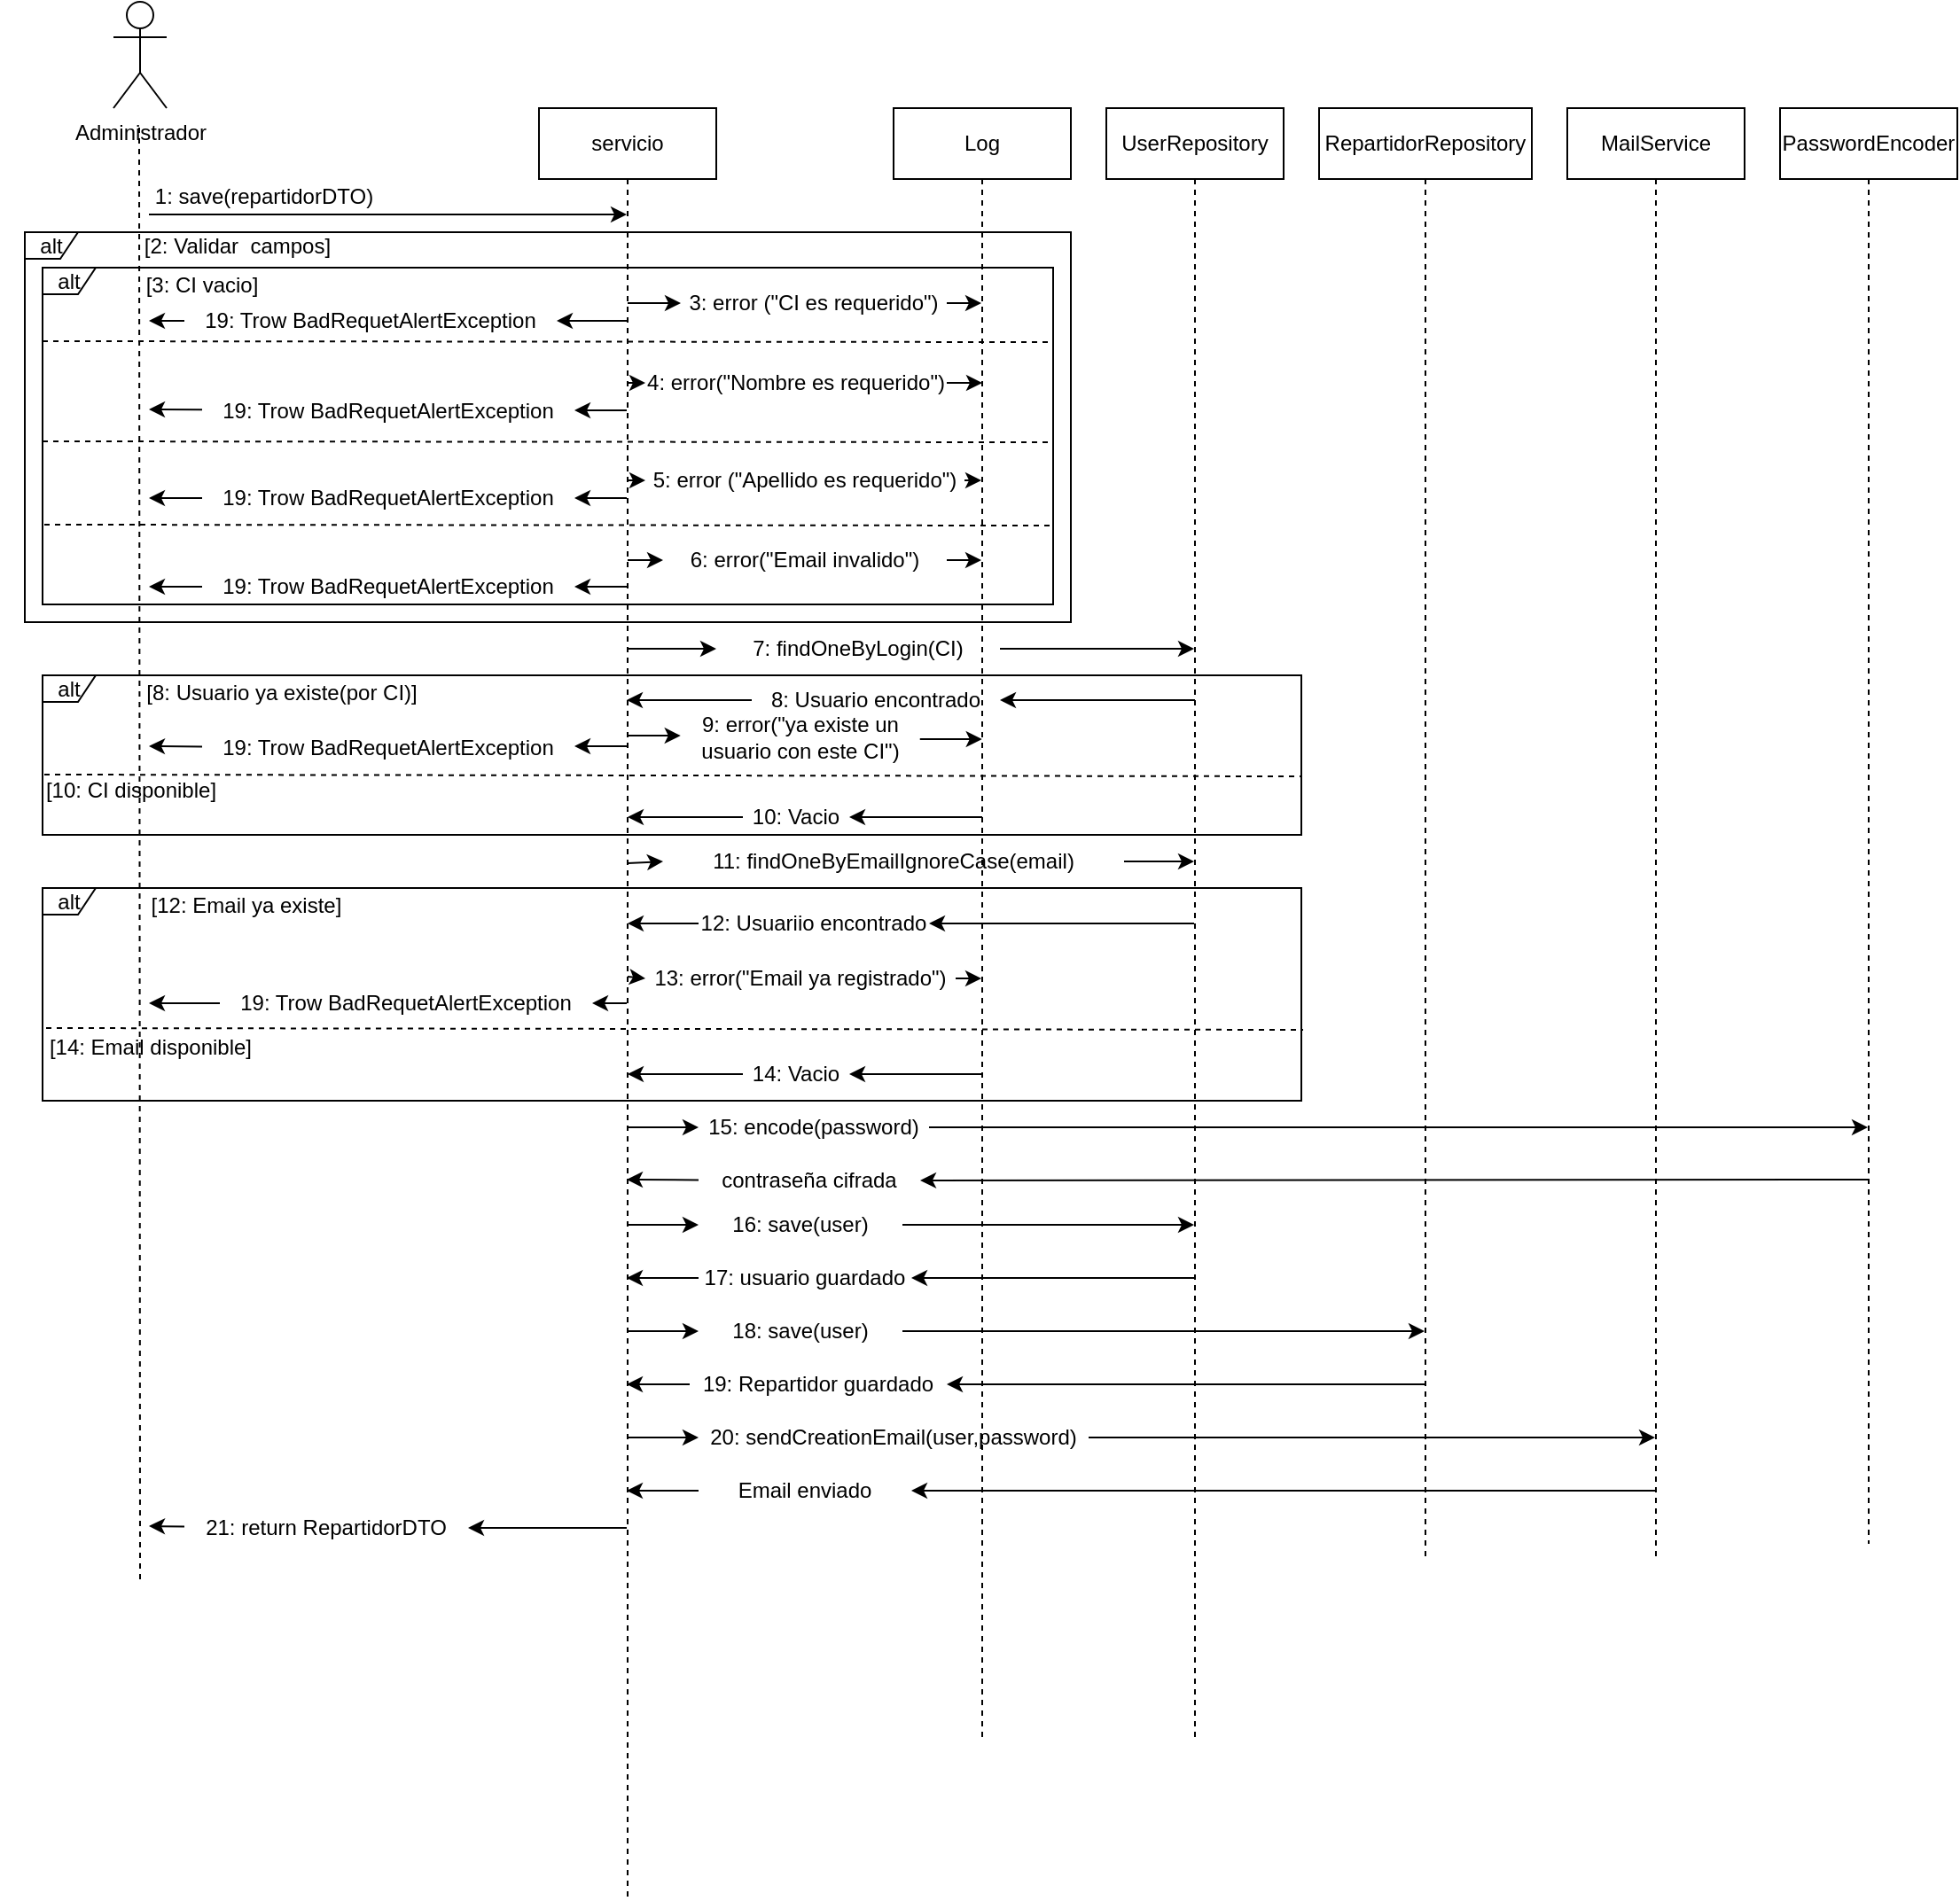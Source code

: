 <mxfile version="26.2.14">
  <diagram name="Page-1" id="2YBvvXClWsGukQMizWep">
    <mxGraphModel dx="1453" dy="732" grid="1" gridSize="10" guides="1" tooltips="1" connect="1" arrows="1" fold="1" page="1" pageScale="1" pageWidth="850" pageHeight="1100" math="0" shadow="0">
      <root>
        <object label="" Administrador="" id="0">
          <mxCell />
        </object>
        <mxCell id="1" parent="0" />
        <mxCell id="ikK4sfzXIW42bjNt9WWu-1" value="Administrador" style="shape=umlActor;verticalLabelPosition=bottom;verticalAlign=top;html=1;outlineConnect=0;" vertex="1" parent="1">
          <mxGeometry x="150" y="20" width="30" height="60" as="geometry" />
        </mxCell>
        <mxCell id="ikK4sfzXIW42bjNt9WWu-3" value="servicio" style="shape=umlLifeline;perimeter=lifelinePerimeter;whiteSpace=wrap;html=1;container=1;dropTarget=0;collapsible=0;recursiveResize=0;outlineConnect=0;portConstraint=eastwest;newEdgeStyle={&quot;curved&quot;:0,&quot;rounded&quot;:0};" vertex="1" parent="1">
          <mxGeometry x="390" y="80" width="100" height="1010" as="geometry" />
        </mxCell>
        <mxCell id="ikK4sfzXIW42bjNt9WWu-4" value="Log" style="shape=umlLifeline;perimeter=lifelinePerimeter;whiteSpace=wrap;html=1;container=1;dropTarget=0;collapsible=0;recursiveResize=0;outlineConnect=0;portConstraint=eastwest;newEdgeStyle={&quot;curved&quot;:0,&quot;rounded&quot;:0};" vertex="1" parent="1">
          <mxGeometry x="590" y="80" width="100" height="920" as="geometry" />
        </mxCell>
        <mxCell id="ikK4sfzXIW42bjNt9WWu-5" value="RepartidorRepository" style="shape=umlLifeline;perimeter=lifelinePerimeter;whiteSpace=wrap;html=1;container=1;dropTarget=0;collapsible=0;recursiveResize=0;outlineConnect=0;portConstraint=eastwest;newEdgeStyle={&quot;curved&quot;:0,&quot;rounded&quot;:0};" vertex="1" parent="1">
          <mxGeometry x="830" y="80" width="120" height="820" as="geometry" />
        </mxCell>
        <mxCell id="ikK4sfzXIW42bjNt9WWu-6" value="UserRepository" style="shape=umlLifeline;perimeter=lifelinePerimeter;whiteSpace=wrap;html=1;container=1;dropTarget=0;collapsible=0;recursiveResize=0;outlineConnect=0;portConstraint=eastwest;newEdgeStyle={&quot;curved&quot;:0,&quot;rounded&quot;:0};" vertex="1" parent="1">
          <mxGeometry x="710" y="80" width="100" height="920" as="geometry" />
        </mxCell>
        <mxCell id="ikK4sfzXIW42bjNt9WWu-7" value="MailService" style="shape=umlLifeline;perimeter=lifelinePerimeter;whiteSpace=wrap;html=1;container=1;dropTarget=0;collapsible=0;recursiveResize=0;outlineConnect=0;portConstraint=eastwest;newEdgeStyle={&quot;curved&quot;:0,&quot;rounded&quot;:0};" vertex="1" parent="1">
          <mxGeometry x="970" y="80" width="100" height="820" as="geometry" />
        </mxCell>
        <mxCell id="ikK4sfzXIW42bjNt9WWu-8" value="PasswordEncoder" style="shape=umlLifeline;perimeter=lifelinePerimeter;whiteSpace=wrap;html=1;container=1;dropTarget=0;collapsible=0;recursiveResize=0;outlineConnect=0;portConstraint=eastwest;newEdgeStyle={&quot;curved&quot;:0,&quot;rounded&quot;:0};" vertex="1" parent="1">
          <mxGeometry x="1090" y="80" width="100" height="810" as="geometry" />
        </mxCell>
        <mxCell id="ikK4sfzXIW42bjNt9WWu-9" value="" style="endArrow=none;dashed=1;html=1;rounded=0;" edge="1" parent="1">
          <mxGeometry width="50" height="50" relative="1" as="geometry">
            <mxPoint x="165" y="910" as="sourcePoint" />
            <mxPoint x="164.5" y="90" as="targetPoint" />
          </mxGeometry>
        </mxCell>
        <mxCell id="ikK4sfzXIW42bjNt9WWu-10" value="" style="endArrow=classic;html=1;rounded=0;" edge="1" parent="1" target="ikK4sfzXIW42bjNt9WWu-3">
          <mxGeometry width="50" height="50" relative="1" as="geometry">
            <mxPoint x="170" y="140" as="sourcePoint" />
            <mxPoint x="160" y="180" as="targetPoint" />
            <Array as="points">
              <mxPoint x="240" y="140" />
            </Array>
          </mxGeometry>
        </mxCell>
        <mxCell id="ikK4sfzXIW42bjNt9WWu-11" value="1: save(repartidorDTO)" style="text;html=1;align=center;verticalAlign=middle;whiteSpace=wrap;rounded=0;" vertex="1" parent="1">
          <mxGeometry x="160" y="115" width="150" height="30" as="geometry" />
        </mxCell>
        <mxCell id="ikK4sfzXIW42bjNt9WWu-12" value="alt" style="shape=umlFrame;whiteSpace=wrap;html=1;pointerEvents=0;width=30;height=15;" vertex="1" parent="1">
          <mxGeometry x="100" y="150" width="590" height="220" as="geometry" />
        </mxCell>
        <mxCell id="ikK4sfzXIW42bjNt9WWu-13" value="alt" style="shape=umlFrame;whiteSpace=wrap;html=1;pointerEvents=0;width=30;height=15;" vertex="1" parent="1">
          <mxGeometry x="110" y="170" width="570" height="190" as="geometry" />
        </mxCell>
        <mxCell id="ikK4sfzXIW42bjNt9WWu-14" value="alt" style="shape=umlFrame;whiteSpace=wrap;html=1;pointerEvents=0;width=30;height=15;" vertex="1" parent="1">
          <mxGeometry x="110" y="400" width="710" height="90" as="geometry" />
        </mxCell>
        <mxCell id="ikK4sfzXIW42bjNt9WWu-15" value="alt" style="shape=umlFrame;whiteSpace=wrap;html=1;pointerEvents=0;width=30;height=15;" vertex="1" parent="1">
          <mxGeometry x="110" y="520" width="710" height="120" as="geometry" />
        </mxCell>
        <mxCell id="ikK4sfzXIW42bjNt9WWu-16" value="[2: Validar&amp;nbsp; campos]" style="text;html=1;align=center;verticalAlign=middle;whiteSpace=wrap;rounded=0;" vertex="1" parent="1">
          <mxGeometry x="150" y="145" width="140" height="25" as="geometry" />
        </mxCell>
        <mxCell id="ikK4sfzXIW42bjNt9WWu-17" value="[3: CI vacio]" style="text;html=1;align=center;verticalAlign=middle;whiteSpace=wrap;rounded=0;" vertex="1" parent="1">
          <mxGeometry x="130" y="170" width="140" height="20" as="geometry" />
        </mxCell>
        <mxCell id="ikK4sfzXIW42bjNt9WWu-19" value="" style="endArrow=classic;html=1;rounded=0;" edge="1" parent="1" source="ikK4sfzXIW42bjNt9WWu-20" target="ikK4sfzXIW42bjNt9WWu-4">
          <mxGeometry width="50" height="50" relative="1" as="geometry">
            <mxPoint x="310" y="190" as="sourcePoint" />
            <mxPoint x="360" y="140" as="targetPoint" />
          </mxGeometry>
        </mxCell>
        <mxCell id="ikK4sfzXIW42bjNt9WWu-21" value="" style="endArrow=classic;html=1;rounded=0;" edge="1" parent="1" target="ikK4sfzXIW42bjNt9WWu-20">
          <mxGeometry width="50" height="50" relative="1" as="geometry">
            <mxPoint x="440" y="190" as="sourcePoint" />
            <mxPoint x="430" y="190" as="targetPoint" />
          </mxGeometry>
        </mxCell>
        <mxCell id="ikK4sfzXIW42bjNt9WWu-20" value="3: error (&quot;CI es requerido&quot;)" style="text;html=1;align=center;verticalAlign=middle;whiteSpace=wrap;rounded=0;" vertex="1" parent="1">
          <mxGeometry x="470" y="180" width="150" height="20" as="geometry" />
        </mxCell>
        <mxCell id="ikK4sfzXIW42bjNt9WWu-23" value="" style="endArrow=none;dashed=1;html=1;rounded=0;exitX=0.007;exitY=0.194;exitDx=0;exitDy=0;exitPerimeter=0;" edge="1" parent="1">
          <mxGeometry width="50" height="50" relative="1" as="geometry">
            <mxPoint x="110.0" y="211.5" as="sourcePoint" />
            <mxPoint x="679" y="212" as="targetPoint" />
          </mxGeometry>
        </mxCell>
        <mxCell id="ikK4sfzXIW42bjNt9WWu-26" value="" style="endArrow=classic;html=1;rounded=0;" edge="1" parent="1" source="ikK4sfzXIW42bjNt9WWu-27">
          <mxGeometry width="50" height="50" relative="1" as="geometry">
            <mxPoint x="300" y="220" as="sourcePoint" />
            <mxPoint x="170" y="200" as="targetPoint" />
          </mxGeometry>
        </mxCell>
        <mxCell id="ikK4sfzXIW42bjNt9WWu-28" value="" style="endArrow=classic;html=1;rounded=0;entryX=1;entryY=0.5;entryDx=0;entryDy=0;" edge="1" parent="1" source="ikK4sfzXIW42bjNt9WWu-3" target="ikK4sfzXIW42bjNt9WWu-27">
          <mxGeometry width="50" height="50" relative="1" as="geometry">
            <mxPoint x="440" y="210" as="sourcePoint" />
            <mxPoint x="170" y="220" as="targetPoint" />
          </mxGeometry>
        </mxCell>
        <mxCell id="ikK4sfzXIW42bjNt9WWu-27" value="19: Trow BadRequetAlertException" style="text;html=1;align=center;verticalAlign=middle;whiteSpace=wrap;rounded=0;" vertex="1" parent="1">
          <mxGeometry x="190" y="185" width="210" height="30" as="geometry" />
        </mxCell>
        <mxCell id="ikK4sfzXIW42bjNt9WWu-30" value="" style="endArrow=none;dashed=1;html=1;rounded=0;exitX=0.007;exitY=0.194;exitDx=0;exitDy=0;exitPerimeter=0;" edge="1" parent="1">
          <mxGeometry width="50" height="50" relative="1" as="geometry">
            <mxPoint x="110.0" y="268" as="sourcePoint" />
            <mxPoint x="679" y="268.5" as="targetPoint" />
          </mxGeometry>
        </mxCell>
        <mxCell id="ikK4sfzXIW42bjNt9WWu-31" value="" style="endArrow=none;dashed=1;html=1;rounded=0;exitX=0.007;exitY=0.194;exitDx=0;exitDy=0;exitPerimeter=0;" edge="1" parent="1">
          <mxGeometry width="50" height="50" relative="1" as="geometry">
            <mxPoint x="111.0" y="315" as="sourcePoint" />
            <mxPoint x="680" y="315.5" as="targetPoint" />
          </mxGeometry>
        </mxCell>
        <mxCell id="ikK4sfzXIW42bjNt9WWu-32" value="" style="endArrow=classic;html=1;rounded=0;" edge="1" parent="1" source="ikK4sfzXIW42bjNt9WWu-37">
          <mxGeometry width="50" height="50" relative="1" as="geometry">
            <mxPoint x="440" y="240" as="sourcePoint" />
            <mxPoint x="640" y="235" as="targetPoint" />
          </mxGeometry>
        </mxCell>
        <mxCell id="ikK4sfzXIW42bjNt9WWu-33" value="" style="endArrow=classic;html=1;rounded=0;" edge="1" parent="1" source="ikK4sfzXIW42bjNt9WWu-39" target="ikK4sfzXIW42bjNt9WWu-4">
          <mxGeometry width="50" height="50" relative="1" as="geometry">
            <mxPoint x="440" y="310" as="sourcePoint" />
            <mxPoint x="640" y="310" as="targetPoint" />
          </mxGeometry>
        </mxCell>
        <mxCell id="ikK4sfzXIW42bjNt9WWu-34" value="" style="endArrow=classic;html=1;rounded=0;" edge="1" parent="1" source="ikK4sfzXIW42bjNt9WWu-69" target="ikK4sfzXIW42bjNt9WWu-6">
          <mxGeometry width="50" height="50" relative="1" as="geometry">
            <mxPoint x="440" y="510" as="sourcePoint" />
            <mxPoint x="640" y="510" as="targetPoint" />
          </mxGeometry>
        </mxCell>
        <mxCell id="ikK4sfzXIW42bjNt9WWu-35" value="" style="endArrow=classic;html=1;rounded=0;" edge="1" parent="1" source="ikK4sfzXIW42bjNt9WWu-41" target="ikK4sfzXIW42bjNt9WWu-4">
          <mxGeometry width="50" height="50" relative="1" as="geometry">
            <mxPoint x="440" y="379" as="sourcePoint" />
            <mxPoint x="640" y="379" as="targetPoint" />
          </mxGeometry>
        </mxCell>
        <mxCell id="ikK4sfzXIW42bjNt9WWu-36" value="" style="endArrow=classic;html=1;rounded=0;" edge="1" parent="1" source="ikK4sfzXIW42bjNt9WWu-53" target="ikK4sfzXIW42bjNt9WWu-6">
          <mxGeometry width="50" height="50" relative="1" as="geometry">
            <mxPoint x="440" y="390" as="sourcePoint" />
            <mxPoint x="640" y="390" as="targetPoint" />
          </mxGeometry>
        </mxCell>
        <mxCell id="ikK4sfzXIW42bjNt9WWu-38" value="" style="endArrow=classic;html=1;rounded=0;" edge="1" parent="1" target="ikK4sfzXIW42bjNt9WWu-37">
          <mxGeometry width="50" height="50" relative="1" as="geometry">
            <mxPoint x="440" y="235" as="sourcePoint" />
            <mxPoint x="640" y="240" as="targetPoint" />
          </mxGeometry>
        </mxCell>
        <mxCell id="ikK4sfzXIW42bjNt9WWu-37" value="4: error(&quot;Nombre es requerido&quot;)" style="text;html=1;align=center;verticalAlign=middle;whiteSpace=wrap;rounded=0;" vertex="1" parent="1">
          <mxGeometry x="450" y="220" width="170" height="30" as="geometry" />
        </mxCell>
        <mxCell id="ikK4sfzXIW42bjNt9WWu-40" value="" style="endArrow=classic;html=1;rounded=0;entryX=0;entryY=0.5;entryDx=0;entryDy=0;" edge="1" parent="1" source="ikK4sfzXIW42bjNt9WWu-3" target="ikK4sfzXIW42bjNt9WWu-39">
          <mxGeometry width="50" height="50" relative="1" as="geometry">
            <mxPoint x="440" y="310" as="sourcePoint" />
            <mxPoint x="640" y="310" as="targetPoint" />
          </mxGeometry>
        </mxCell>
        <mxCell id="ikK4sfzXIW42bjNt9WWu-39" value="5: error (&quot;Apellido es requerido&quot;)" style="text;html=1;align=center;verticalAlign=middle;whiteSpace=wrap;rounded=0;" vertex="1" parent="1">
          <mxGeometry x="450" y="275" width="180" height="30" as="geometry" />
        </mxCell>
        <mxCell id="ikK4sfzXIW42bjNt9WWu-42" value="" style="endArrow=classic;html=1;rounded=0;" edge="1" parent="1" target="ikK4sfzXIW42bjNt9WWu-41">
          <mxGeometry width="50" height="50" relative="1" as="geometry">
            <mxPoint x="440" y="335" as="sourcePoint" />
            <mxPoint x="640" y="379" as="targetPoint" />
          </mxGeometry>
        </mxCell>
        <mxCell id="ikK4sfzXIW42bjNt9WWu-41" value="6: error(&quot;Email invalido&quot;)" style="text;html=1;align=center;verticalAlign=middle;whiteSpace=wrap;rounded=0;" vertex="1" parent="1">
          <mxGeometry x="460" y="320" width="160" height="30" as="geometry" />
        </mxCell>
        <mxCell id="ikK4sfzXIW42bjNt9WWu-46" value="" style="endArrow=classic;html=1;rounded=0;" edge="1" parent="1" source="ikK4sfzXIW42bjNt9WWu-43">
          <mxGeometry width="50" height="50" relative="1" as="geometry">
            <mxPoint x="430" y="380" as="sourcePoint" />
            <mxPoint x="170" y="250" as="targetPoint" />
          </mxGeometry>
        </mxCell>
        <mxCell id="ikK4sfzXIW42bjNt9WWu-47" value="" style="endArrow=classic;html=1;rounded=0;entryX=1;entryY=0.5;entryDx=0;entryDy=0;" edge="1" parent="1" source="ikK4sfzXIW42bjNt9WWu-3" target="ikK4sfzXIW42bjNt9WWu-43">
          <mxGeometry width="50" height="50" relative="1" as="geometry">
            <mxPoint x="440" y="250" as="sourcePoint" />
            <mxPoint x="160" y="250" as="targetPoint" />
          </mxGeometry>
        </mxCell>
        <mxCell id="ikK4sfzXIW42bjNt9WWu-43" value="19: Trow BadRequetAlertException" style="text;html=1;align=center;verticalAlign=middle;whiteSpace=wrap;rounded=0;" vertex="1" parent="1">
          <mxGeometry x="200" y="233" width="210" height="35" as="geometry" />
        </mxCell>
        <mxCell id="ikK4sfzXIW42bjNt9WWu-48" value="" style="endArrow=classic;html=1;rounded=0;" edge="1" parent="1" source="ikK4sfzXIW42bjNt9WWu-44">
          <mxGeometry width="50" height="50" relative="1" as="geometry">
            <mxPoint x="430" y="380" as="sourcePoint" />
            <mxPoint x="170" y="300" as="targetPoint" />
          </mxGeometry>
        </mxCell>
        <mxCell id="ikK4sfzXIW42bjNt9WWu-49" value="" style="endArrow=classic;html=1;rounded=0;entryX=1;entryY=0.5;entryDx=0;entryDy=0;" edge="1" parent="1" source="ikK4sfzXIW42bjNt9WWu-3" target="ikK4sfzXIW42bjNt9WWu-44">
          <mxGeometry width="50" height="50" relative="1" as="geometry">
            <mxPoint x="440" y="300" as="sourcePoint" />
            <mxPoint x="170" y="300" as="targetPoint" />
          </mxGeometry>
        </mxCell>
        <mxCell id="ikK4sfzXIW42bjNt9WWu-44" value="19: Trow BadRequetAlertException" style="text;html=1;align=center;verticalAlign=middle;whiteSpace=wrap;rounded=0;" vertex="1" parent="1">
          <mxGeometry x="200" y="285" width="210" height="30" as="geometry" />
        </mxCell>
        <mxCell id="ikK4sfzXIW42bjNt9WWu-51" value="" style="endArrow=classic;html=1;rounded=0;" edge="1" parent="1" source="ikK4sfzXIW42bjNt9WWu-45">
          <mxGeometry width="50" height="50" relative="1" as="geometry">
            <mxPoint x="440" y="350" as="sourcePoint" />
            <mxPoint x="170" y="350" as="targetPoint" />
          </mxGeometry>
        </mxCell>
        <mxCell id="ikK4sfzXIW42bjNt9WWu-52" value="" style="endArrow=classic;html=1;rounded=0;" edge="1" parent="1" target="ikK4sfzXIW42bjNt9WWu-45">
          <mxGeometry width="50" height="50" relative="1" as="geometry">
            <mxPoint x="440" y="350" as="sourcePoint" />
            <mxPoint x="170" y="350" as="targetPoint" />
          </mxGeometry>
        </mxCell>
        <mxCell id="ikK4sfzXIW42bjNt9WWu-45" value="19: Trow BadRequetAlertException" style="text;html=1;align=center;verticalAlign=middle;whiteSpace=wrap;rounded=0;" vertex="1" parent="1">
          <mxGeometry x="200" y="335" width="210" height="30" as="geometry" />
        </mxCell>
        <mxCell id="ikK4sfzXIW42bjNt9WWu-54" value="" style="endArrow=classic;html=1;rounded=0;entryX=0;entryY=0.5;entryDx=0;entryDy=0;" edge="1" parent="1" source="ikK4sfzXIW42bjNt9WWu-3" target="ikK4sfzXIW42bjNt9WWu-53">
          <mxGeometry width="50" height="50" relative="1" as="geometry">
            <mxPoint x="450" y="385" as="sourcePoint" />
            <mxPoint x="640" y="390" as="targetPoint" />
          </mxGeometry>
        </mxCell>
        <mxCell id="ikK4sfzXIW42bjNt9WWu-53" value="7: findOneByLogin(CI)" style="text;html=1;align=center;verticalAlign=middle;whiteSpace=wrap;rounded=0;" vertex="1" parent="1">
          <mxGeometry x="490" y="370" width="160" height="30" as="geometry" />
        </mxCell>
        <mxCell id="ikK4sfzXIW42bjNt9WWu-55" value="[8: Usuario ya existe(por CI)]" style="text;html=1;align=center;verticalAlign=middle;whiteSpace=wrap;rounded=0;" vertex="1" parent="1">
          <mxGeometry x="160" y="400" width="170" height="20" as="geometry" />
        </mxCell>
        <mxCell id="ikK4sfzXIW42bjNt9WWu-58" value="" style="endArrow=classic;html=1;rounded=0;exitX=0;exitY=0.5;exitDx=0;exitDy=0;" edge="1" parent="1" source="ikK4sfzXIW42bjNt9WWu-60">
          <mxGeometry width="50" height="50" relative="1" as="geometry">
            <mxPoint x="510" y="411.491" as="sourcePoint" />
            <mxPoint x="439.5" y="414" as="targetPoint" />
          </mxGeometry>
        </mxCell>
        <mxCell id="ikK4sfzXIW42bjNt9WWu-59" value="" style="endArrow=none;dashed=1;html=1;rounded=0;exitX=0.007;exitY=0.194;exitDx=0;exitDy=0;exitPerimeter=0;" edge="1" parent="1">
          <mxGeometry width="50" height="50" relative="1" as="geometry">
            <mxPoint x="111.0" y="456" as="sourcePoint" />
            <mxPoint x="820" y="457" as="targetPoint" />
          </mxGeometry>
        </mxCell>
        <mxCell id="ikK4sfzXIW42bjNt9WWu-61" value="" style="endArrow=classic;html=1;rounded=0;entryX=1;entryY=0.5;entryDx=0;entryDy=0;" edge="1" parent="1" target="ikK4sfzXIW42bjNt9WWu-60">
          <mxGeometry width="50" height="50" relative="1" as="geometry">
            <mxPoint x="760" y="414" as="sourcePoint" />
            <mxPoint x="650" y="412" as="targetPoint" />
          </mxGeometry>
        </mxCell>
        <mxCell id="ikK4sfzXIW42bjNt9WWu-60" value="8: Usuario encontrado" style="text;html=1;align=center;verticalAlign=middle;whiteSpace=wrap;rounded=0;" vertex="1" parent="1">
          <mxGeometry x="510" y="399" width="140" height="30" as="geometry" />
        </mxCell>
        <mxCell id="ikK4sfzXIW42bjNt9WWu-62" value="" style="endArrow=classic;html=1;rounded=0;" edge="1" parent="1" source="ikK4sfzXIW42bjNt9WWu-56">
          <mxGeometry width="50" height="50" relative="1" as="geometry">
            <mxPoint x="430" y="480" as="sourcePoint" />
            <mxPoint x="170" y="440" as="targetPoint" />
          </mxGeometry>
        </mxCell>
        <mxCell id="ikK4sfzXIW42bjNt9WWu-63" value="" style="endArrow=classic;html=1;rounded=0;" edge="1" parent="1">
          <mxGeometry width="50" height="50" relative="1" as="geometry">
            <mxPoint x="440" y="440" as="sourcePoint" />
            <mxPoint x="410" y="440" as="targetPoint" />
          </mxGeometry>
        </mxCell>
        <mxCell id="ikK4sfzXIW42bjNt9WWu-56" value="19: Trow BadRequetAlertException" style="text;html=1;align=center;verticalAlign=middle;whiteSpace=wrap;rounded=0;" vertex="1" parent="1">
          <mxGeometry x="200" y="426" width="210" height="30" as="geometry" />
        </mxCell>
        <mxCell id="ikK4sfzXIW42bjNt9WWu-65" value="[10: CI disponible]" style="text;html=1;align=center;verticalAlign=middle;whiteSpace=wrap;rounded=0;" vertex="1" parent="1">
          <mxGeometry x="110" y="450" width="100" height="30" as="geometry" />
        </mxCell>
        <mxCell id="ikK4sfzXIW42bjNt9WWu-66" value="" style="endArrow=classic;html=1;rounded=0;" edge="1" parent="1" source="ikK4sfzXIW42bjNt9WWu-67" target="ikK4sfzXIW42bjNt9WWu-3">
          <mxGeometry width="50" height="50" relative="1" as="geometry">
            <mxPoint x="640" y="480" as="sourcePoint" />
            <mxPoint x="440" y="480" as="targetPoint" />
          </mxGeometry>
        </mxCell>
        <mxCell id="ikK4sfzXIW42bjNt9WWu-68" value="" style="endArrow=classic;html=1;rounded=0;" edge="1" parent="1" target="ikK4sfzXIW42bjNt9WWu-67">
          <mxGeometry width="50" height="50" relative="1" as="geometry">
            <mxPoint x="640" y="480" as="sourcePoint" />
            <mxPoint x="440" y="480" as="targetPoint" />
          </mxGeometry>
        </mxCell>
        <mxCell id="ikK4sfzXIW42bjNt9WWu-67" value="10: Vacio" style="text;html=1;align=center;verticalAlign=middle;whiteSpace=wrap;rounded=0;" vertex="1" parent="1">
          <mxGeometry x="505" y="465" width="60" height="30" as="geometry" />
        </mxCell>
        <mxCell id="ikK4sfzXIW42bjNt9WWu-70" value="" style="endArrow=classic;html=1;rounded=0;" edge="1" parent="1" source="ikK4sfzXIW42bjNt9WWu-73" target="ikK4sfzXIW42bjNt9WWu-3">
          <mxGeometry width="50" height="50" relative="1" as="geometry">
            <mxPoint x="510" y="670" as="sourcePoint" />
            <mxPoint x="560" y="620" as="targetPoint" />
          </mxGeometry>
        </mxCell>
        <mxCell id="ikK4sfzXIW42bjNt9WWu-71" value="" style="endArrow=classic;html=1;rounded=0;entryX=0;entryY=0.5;entryDx=0;entryDy=0;" edge="1" parent="1" target="ikK4sfzXIW42bjNt9WWu-69">
          <mxGeometry width="50" height="50" relative="1" as="geometry">
            <mxPoint x="440" y="506" as="sourcePoint" />
            <mxPoint x="460" y="507" as="targetPoint" />
          </mxGeometry>
        </mxCell>
        <mxCell id="ikK4sfzXIW42bjNt9WWu-69" value="11: findOneByEmailIgnoreCase(email)" style="text;html=1;align=center;verticalAlign=middle;whiteSpace=wrap;rounded=0;" vertex="1" parent="1">
          <mxGeometry x="460" y="490" width="260" height="30" as="geometry" />
        </mxCell>
        <mxCell id="ikK4sfzXIW42bjNt9WWu-72" value="[12: Email ya existe]" style="text;html=1;align=center;verticalAlign=middle;whiteSpace=wrap;rounded=0;" vertex="1" parent="1">
          <mxGeometry x="140" y="520" width="170" height="20" as="geometry" />
        </mxCell>
        <mxCell id="ikK4sfzXIW42bjNt9WWu-74" value="" style="endArrow=classic;html=1;rounded=0;" edge="1" parent="1" source="ikK4sfzXIW42bjNt9WWu-6" target="ikK4sfzXIW42bjNt9WWu-73">
          <mxGeometry width="50" height="50" relative="1" as="geometry">
            <mxPoint x="770" y="540" as="sourcePoint" />
            <mxPoint x="440" y="540" as="targetPoint" />
          </mxGeometry>
        </mxCell>
        <mxCell id="ikK4sfzXIW42bjNt9WWu-73" value="12: Usuariio encontrado" style="text;html=1;align=center;verticalAlign=middle;whiteSpace=wrap;rounded=0;" vertex="1" parent="1">
          <mxGeometry x="480" y="525" width="130" height="30" as="geometry" />
        </mxCell>
        <mxCell id="ikK4sfzXIW42bjNt9WWu-76" value="" style="endArrow=classic;html=1;rounded=0;" edge="1" parent="1" source="ikK4sfzXIW42bjNt9WWu-75" target="ikK4sfzXIW42bjNt9WWu-4">
          <mxGeometry width="50" height="50" relative="1" as="geometry">
            <mxPoint x="440" y="580" as="sourcePoint" />
            <mxPoint x="480" y="530" as="targetPoint" />
          </mxGeometry>
        </mxCell>
        <mxCell id="ikK4sfzXIW42bjNt9WWu-77" value="" style="endArrow=classic;html=1;rounded=0;entryX=0;entryY=0.5;entryDx=0;entryDy=0;" edge="1" parent="1" target="ikK4sfzXIW42bjNt9WWu-75">
          <mxGeometry width="50" height="50" relative="1" as="geometry">
            <mxPoint x="440" y="570" as="sourcePoint" />
            <mxPoint x="450" y="569.282" as="targetPoint" />
          </mxGeometry>
        </mxCell>
        <mxCell id="ikK4sfzXIW42bjNt9WWu-75" value="13: error(&quot;Email ya registrado&quot;)" style="text;html=1;align=center;verticalAlign=middle;whiteSpace=wrap;rounded=0;" vertex="1" parent="1">
          <mxGeometry x="450" y="556" width="175" height="30" as="geometry" />
        </mxCell>
        <mxCell id="ikK4sfzXIW42bjNt9WWu-79" value="" style="endArrow=classic;html=1;rounded=0;" edge="1" parent="1" source="ikK4sfzXIW42bjNt9WWu-57">
          <mxGeometry width="50" height="50" relative="1" as="geometry">
            <mxPoint x="430" y="540" as="sourcePoint" />
            <mxPoint x="170" y="585" as="targetPoint" />
          </mxGeometry>
        </mxCell>
        <mxCell id="ikK4sfzXIW42bjNt9WWu-80" value="" style="endArrow=classic;html=1;rounded=0;" edge="1" parent="1" source="ikK4sfzXIW42bjNt9WWu-3" target="ikK4sfzXIW42bjNt9WWu-57">
          <mxGeometry width="50" height="50" relative="1" as="geometry">
            <mxPoint x="440" y="600" as="sourcePoint" />
            <mxPoint x="170" y="600" as="targetPoint" />
          </mxGeometry>
        </mxCell>
        <mxCell id="ikK4sfzXIW42bjNt9WWu-57" value="19: Trow BadRequetAlertException" style="text;html=1;align=center;verticalAlign=middle;whiteSpace=wrap;rounded=0;" vertex="1" parent="1">
          <mxGeometry x="210" y="570" width="210" height="30" as="geometry" />
        </mxCell>
        <mxCell id="ikK4sfzXIW42bjNt9WWu-82" value="" style="endArrow=none;dashed=1;html=1;rounded=0;exitX=0.007;exitY=0.194;exitDx=0;exitDy=0;exitPerimeter=0;" edge="1" parent="1">
          <mxGeometry width="50" height="50" relative="1" as="geometry">
            <mxPoint x="112.0" y="599" as="sourcePoint" />
            <mxPoint x="821" y="600" as="targetPoint" />
          </mxGeometry>
        </mxCell>
        <mxCell id="ikK4sfzXIW42bjNt9WWu-83" value="[14: Email disponible]" style="text;html=1;align=center;verticalAlign=middle;whiteSpace=wrap;rounded=0;" vertex="1" parent="1">
          <mxGeometry x="86" y="600" width="170" height="20" as="geometry" />
        </mxCell>
        <mxCell id="ikK4sfzXIW42bjNt9WWu-84" value="" style="endArrow=classic;html=1;rounded=0;" edge="1" parent="1" source="ikK4sfzXIW42bjNt9WWu-85" target="ikK4sfzXIW42bjNt9WWu-3">
          <mxGeometry width="50" height="50" relative="1" as="geometry">
            <mxPoint x="440" y="640" as="sourcePoint" />
            <mxPoint x="480" y="590" as="targetPoint" />
            <Array as="points" />
          </mxGeometry>
        </mxCell>
        <mxCell id="ikK4sfzXIW42bjNt9WWu-86" value="" style="endArrow=classic;html=1;rounded=0;" edge="1" parent="1" source="ikK4sfzXIW42bjNt9WWu-4" target="ikK4sfzXIW42bjNt9WWu-85">
          <mxGeometry width="50" height="50" relative="1" as="geometry">
            <mxPoint x="640" y="660" as="sourcePoint" />
            <mxPoint x="440" y="660" as="targetPoint" />
            <Array as="points">
              <mxPoint x="600" y="625" />
            </Array>
          </mxGeometry>
        </mxCell>
        <mxCell id="ikK4sfzXIW42bjNt9WWu-85" value="14: Vacio" style="text;html=1;align=center;verticalAlign=middle;whiteSpace=wrap;rounded=0;" vertex="1" parent="1">
          <mxGeometry x="505" y="610" width="60" height="30" as="geometry" />
        </mxCell>
        <mxCell id="ikK4sfzXIW42bjNt9WWu-87" value="" style="endArrow=classic;html=1;rounded=0;" edge="1" parent="1" source="ikK4sfzXIW42bjNt9WWu-93" target="ikK4sfzXIW42bjNt9WWu-8">
          <mxGeometry width="50" height="50" relative="1" as="geometry">
            <mxPoint x="440" y="680" as="sourcePoint" />
            <mxPoint x="490" y="630" as="targetPoint" />
          </mxGeometry>
        </mxCell>
        <mxCell id="ikK4sfzXIW42bjNt9WWu-88" value="" style="endArrow=classic;html=1;rounded=0;" edge="1" parent="1" source="ikK4sfzXIW42bjNt9WWu-95">
          <mxGeometry width="50" height="50" relative="1" as="geometry">
            <mxPoint x="1140" y="684.5" as="sourcePoint" />
            <mxPoint x="439.5" y="684.5" as="targetPoint" />
          </mxGeometry>
        </mxCell>
        <mxCell id="ikK4sfzXIW42bjNt9WWu-89" value="" style="endArrow=classic;html=1;rounded=0;" edge="1" parent="1" source="ikK4sfzXIW42bjNt9WWu-97">
          <mxGeometry width="50" height="50" relative="1" as="geometry">
            <mxPoint x="440" y="710" as="sourcePoint" />
            <mxPoint x="759.5" y="710" as="targetPoint" />
          </mxGeometry>
        </mxCell>
        <mxCell id="ikK4sfzXIW42bjNt9WWu-90" value="" style="endArrow=classic;html=1;rounded=0;" edge="1" parent="1" source="ikK4sfzXIW42bjNt9WWu-99">
          <mxGeometry width="50" height="50" relative="1" as="geometry">
            <mxPoint x="760" y="740" as="sourcePoint" />
            <mxPoint x="439.5" y="740" as="targetPoint" />
          </mxGeometry>
        </mxCell>
        <mxCell id="ikK4sfzXIW42bjNt9WWu-91" value="" style="endArrow=classic;html=1;rounded=0;" edge="1" parent="1" source="ikK4sfzXIW42bjNt9WWu-103">
          <mxGeometry width="50" height="50" relative="1" as="geometry">
            <mxPoint x="440" y="770" as="sourcePoint" />
            <mxPoint x="889.5" y="770" as="targetPoint" />
          </mxGeometry>
        </mxCell>
        <mxCell id="ikK4sfzXIW42bjNt9WWu-92" value="" style="endArrow=classic;html=1;rounded=0;" edge="1" parent="1" source="ikK4sfzXIW42bjNt9WWu-101">
          <mxGeometry width="50" height="50" relative="1" as="geometry">
            <mxPoint x="890" y="800" as="sourcePoint" />
            <mxPoint x="439.5" y="800" as="targetPoint" />
          </mxGeometry>
        </mxCell>
        <mxCell id="ikK4sfzXIW42bjNt9WWu-94" value="" style="endArrow=classic;html=1;rounded=0;entryX=0;entryY=0.5;entryDx=0;entryDy=0;" edge="1" parent="1" target="ikK4sfzXIW42bjNt9WWu-93">
          <mxGeometry width="50" height="50" relative="1" as="geometry">
            <mxPoint x="440" y="655" as="sourcePoint" />
            <mxPoint x="474" y="645" as="targetPoint" />
          </mxGeometry>
        </mxCell>
        <mxCell id="ikK4sfzXIW42bjNt9WWu-93" value="15: encode(password)" style="text;html=1;align=center;verticalAlign=middle;whiteSpace=wrap;rounded=0;" vertex="1" parent="1">
          <mxGeometry x="480" y="640" width="130" height="30" as="geometry" />
        </mxCell>
        <mxCell id="ikK4sfzXIW42bjNt9WWu-96" value="" style="endArrow=classic;html=1;rounded=0;" edge="1" parent="1" target="ikK4sfzXIW42bjNt9WWu-95">
          <mxGeometry width="50" height="50" relative="1" as="geometry">
            <mxPoint x="1140" y="684.5" as="sourcePoint" />
            <mxPoint x="439.5" y="684.5" as="targetPoint" />
          </mxGeometry>
        </mxCell>
        <mxCell id="ikK4sfzXIW42bjNt9WWu-95" value="contraseña cifrada" style="text;html=1;align=center;verticalAlign=middle;whiteSpace=wrap;rounded=0;" vertex="1" parent="1">
          <mxGeometry x="480" y="670" width="125" height="30" as="geometry" />
        </mxCell>
        <mxCell id="ikK4sfzXIW42bjNt9WWu-98" value="" style="endArrow=classic;html=1;rounded=0;" edge="1" parent="1" target="ikK4sfzXIW42bjNt9WWu-97">
          <mxGeometry width="50" height="50" relative="1" as="geometry">
            <mxPoint x="440" y="710" as="sourcePoint" />
            <mxPoint x="759.5" y="710" as="targetPoint" />
          </mxGeometry>
        </mxCell>
        <mxCell id="ikK4sfzXIW42bjNt9WWu-97" value="16: save(user)" style="text;html=1;align=center;verticalAlign=middle;whiteSpace=wrap;rounded=0;" vertex="1" parent="1">
          <mxGeometry x="480" y="695" width="115" height="30" as="geometry" />
        </mxCell>
        <mxCell id="ikK4sfzXIW42bjNt9WWu-100" value="" style="endArrow=classic;html=1;rounded=0;" edge="1" parent="1" target="ikK4sfzXIW42bjNt9WWu-99">
          <mxGeometry width="50" height="50" relative="1" as="geometry">
            <mxPoint x="760" y="740" as="sourcePoint" />
            <mxPoint x="439.5" y="740" as="targetPoint" />
          </mxGeometry>
        </mxCell>
        <mxCell id="ikK4sfzXIW42bjNt9WWu-99" value="17: usuario guardado" style="text;html=1;align=center;verticalAlign=middle;whiteSpace=wrap;rounded=0;" vertex="1" parent="1">
          <mxGeometry x="480" y="725" width="120" height="30" as="geometry" />
        </mxCell>
        <mxCell id="ikK4sfzXIW42bjNt9WWu-102" value="" style="endArrow=classic;html=1;rounded=0;" edge="1" parent="1" target="ikK4sfzXIW42bjNt9WWu-101">
          <mxGeometry width="50" height="50" relative="1" as="geometry">
            <mxPoint x="890" y="800" as="sourcePoint" />
            <mxPoint x="439.5" y="800" as="targetPoint" />
          </mxGeometry>
        </mxCell>
        <mxCell id="ikK4sfzXIW42bjNt9WWu-101" value="19: Repartidor guardado" style="text;html=1;align=center;verticalAlign=middle;whiteSpace=wrap;rounded=0;" vertex="1" parent="1">
          <mxGeometry x="475" y="785" width="145" height="30" as="geometry" />
        </mxCell>
        <mxCell id="ikK4sfzXIW42bjNt9WWu-104" value="" style="endArrow=classic;html=1;rounded=0;" edge="1" parent="1" target="ikK4sfzXIW42bjNt9WWu-103">
          <mxGeometry width="50" height="50" relative="1" as="geometry">
            <mxPoint x="440" y="770" as="sourcePoint" />
            <mxPoint x="889.5" y="770" as="targetPoint" />
          </mxGeometry>
        </mxCell>
        <mxCell id="ikK4sfzXIW42bjNt9WWu-103" value="18&lt;span style=&quot;background-color: transparent; color: light-dark(rgb(0, 0, 0), rgb(255, 255, 255));&quot;&gt;: save(user)&lt;/span&gt;" style="text;html=1;align=center;verticalAlign=middle;whiteSpace=wrap;rounded=0;" vertex="1" parent="1">
          <mxGeometry x="480" y="755" width="115" height="30" as="geometry" />
        </mxCell>
        <mxCell id="ikK4sfzXIW42bjNt9WWu-105" value="" style="endArrow=classic;html=1;rounded=0;" edge="1" parent="1" source="ikK4sfzXIW42bjNt9WWu-106">
          <mxGeometry width="50" height="50" relative="1" as="geometry">
            <mxPoint x="439.5" y="830" as="sourcePoint" />
            <mxPoint x="1019.5" y="830" as="targetPoint" />
          </mxGeometry>
        </mxCell>
        <mxCell id="ikK4sfzXIW42bjNt9WWu-107" value="" style="endArrow=classic;html=1;rounded=0;" edge="1" parent="1" target="ikK4sfzXIW42bjNt9WWu-106">
          <mxGeometry width="50" height="50" relative="1" as="geometry">
            <mxPoint x="439.5" y="830" as="sourcePoint" />
            <mxPoint x="1019.5" y="830" as="targetPoint" />
          </mxGeometry>
        </mxCell>
        <mxCell id="ikK4sfzXIW42bjNt9WWu-106" value="20: sendCreationEmail(user,password)" style="text;html=1;align=center;verticalAlign=middle;whiteSpace=wrap;rounded=0;" vertex="1" parent="1">
          <mxGeometry x="480" y="815" width="220" height="30" as="geometry" />
        </mxCell>
        <mxCell id="ikK4sfzXIW42bjNt9WWu-108" value="" style="endArrow=classic;html=1;rounded=0;" edge="1" parent="1" source="ikK4sfzXIW42bjNt9WWu-109">
          <mxGeometry width="50" height="50" relative="1" as="geometry">
            <mxPoint x="1019.5" y="860" as="sourcePoint" />
            <mxPoint x="439.5" y="860" as="targetPoint" />
          </mxGeometry>
        </mxCell>
        <mxCell id="ikK4sfzXIW42bjNt9WWu-110" value="" style="endArrow=classic;html=1;rounded=0;" edge="1" parent="1" target="ikK4sfzXIW42bjNt9WWu-109">
          <mxGeometry width="50" height="50" relative="1" as="geometry">
            <mxPoint x="1019.5" y="860" as="sourcePoint" />
            <mxPoint x="439.5" y="860" as="targetPoint" />
          </mxGeometry>
        </mxCell>
        <mxCell id="ikK4sfzXIW42bjNt9WWu-109" value="Email enviado" style="text;html=1;align=center;verticalAlign=middle;whiteSpace=wrap;rounded=0;" vertex="1" parent="1">
          <mxGeometry x="480" y="845" width="120" height="30" as="geometry" />
        </mxCell>
        <mxCell id="ikK4sfzXIW42bjNt9WWu-111" value="" style="endArrow=classic;html=1;rounded=0;" edge="1" parent="1" source="ikK4sfzXIW42bjNt9WWu-112">
          <mxGeometry width="50" height="50" relative="1" as="geometry">
            <mxPoint x="340" y="790" as="sourcePoint" />
            <mxPoint x="170" y="880" as="targetPoint" />
          </mxGeometry>
        </mxCell>
        <mxCell id="ikK4sfzXIW42bjNt9WWu-113" value="" style="endArrow=classic;html=1;rounded=0;entryX=1;entryY=0.5;entryDx=0;entryDy=0;" edge="1" parent="1">
          <mxGeometry width="50" height="50" relative="1" as="geometry">
            <mxPoint x="439.5" y="881" as="sourcePoint" />
            <mxPoint x="350" y="881" as="targetPoint" />
          </mxGeometry>
        </mxCell>
        <mxCell id="ikK4sfzXIW42bjNt9WWu-112" value="21: return RepartidorDTO" style="text;html=1;align=center;verticalAlign=middle;whiteSpace=wrap;rounded=0;" vertex="1" parent="1">
          <mxGeometry x="190" y="866" width="160" height="30" as="geometry" />
        </mxCell>
        <mxCell id="ikK4sfzXIW42bjNt9WWu-114" value="" style="endArrow=classic;html=1;rounded=0;entryX=0.5;entryY=0.387;entryDx=0;entryDy=0;entryPerimeter=0;" edge="1" parent="1">
          <mxGeometry width="50" height="50" relative="1" as="geometry">
            <mxPoint x="604.88" y="436.039" as="sourcePoint" />
            <mxPoint x="639.88" y="436" as="targetPoint" />
          </mxGeometry>
        </mxCell>
        <mxCell id="ikK4sfzXIW42bjNt9WWu-115" value="" style="endArrow=classic;html=1;rounded=0;entryX=0;entryY=0.467;entryDx=0;entryDy=0;entryPerimeter=0;" edge="1" parent="1" target="ikK4sfzXIW42bjNt9WWu-116">
          <mxGeometry width="50" height="50" relative="1" as="geometry">
            <mxPoint x="440.13" y="434" as="sourcePoint" />
            <mxPoint x="469.88" y="437" as="targetPoint" />
          </mxGeometry>
        </mxCell>
        <mxCell id="ikK4sfzXIW42bjNt9WWu-116" value="9: error(&quot;ya existe un usuario con este CI&quot;)" style="text;html=1;align=center;verticalAlign=middle;whiteSpace=wrap;rounded=0;" vertex="1" parent="1">
          <mxGeometry x="469.88" y="420" width="135" height="30" as="geometry" />
        </mxCell>
      </root>
    </mxGraphModel>
  </diagram>
</mxfile>
